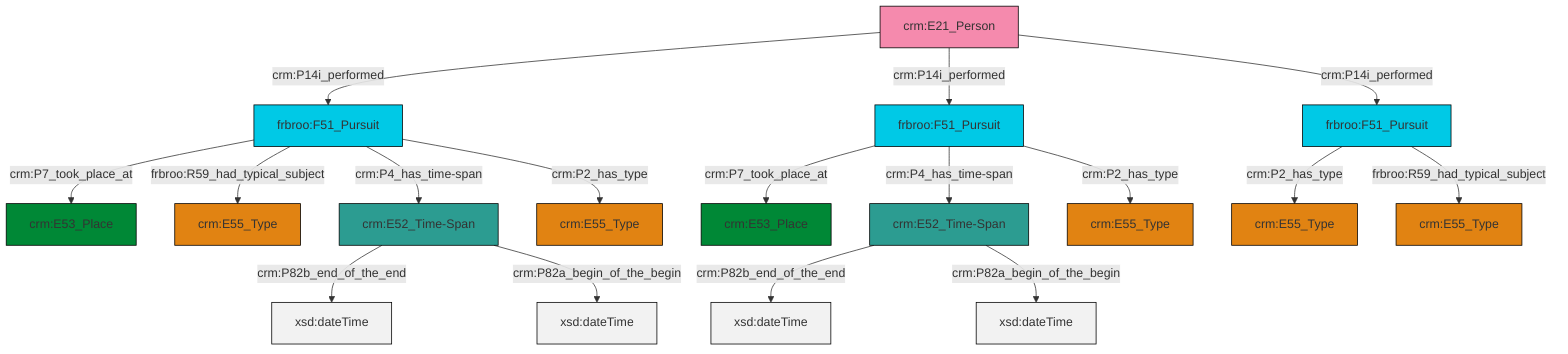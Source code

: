 graph TD
classDef Literal fill:#f2f2f2,stroke:#000000;
classDef CRM_Entity fill:#FFFFFF,stroke:#000000;
classDef Temporal_Entity fill:#00C9E6, stroke:#000000;
classDef Type fill:#E18312, stroke:#000000;
classDef Time-Span fill:#2C9C91, stroke:#000000;
classDef Appellation fill:#FFEB7F, stroke:#000000;
classDef Place fill:#008836, stroke:#000000;
classDef Persistent_Item fill:#B266B2, stroke:#000000;
classDef Conceptual_Object fill:#FFD700, stroke:#000000;
classDef Physical_Thing fill:#D2B48C, stroke:#000000;
classDef Actor fill:#f58aad, stroke:#000000;
classDef PC_Classes fill:#4ce600, stroke:#000000;
classDef Multi fill:#cccccc,stroke:#000000;

2["crm:E21_Person"]:::Actor -->|crm:P14i_performed| 3["frbroo:F51_Pursuit"]:::Temporal_Entity
4["crm:E52_Time-Span"]:::Time-Span -->|crm:P82b_end_of_the_end| 5[xsd:dateTime]:::Literal
3["frbroo:F51_Pursuit"]:::Temporal_Entity -->|crm:P7_took_place_at| 11["crm:E53_Place"]:::Place
14["frbroo:F51_Pursuit"]:::Temporal_Entity -->|crm:P7_took_place_at| 15["crm:E53_Place"]:::Place
9["crm:E52_Time-Span"]:::Time-Span -->|crm:P82b_end_of_the_end| 20[xsd:dateTime]:::Literal
14["frbroo:F51_Pursuit"]:::Temporal_Entity -->|crm:P4_has_time-span| 4["crm:E52_Time-Span"]:::Time-Span
3["frbroo:F51_Pursuit"]:::Temporal_Entity -->|frbroo:R59_had_typical_subject| 12["crm:E55_Type"]:::Type
14["frbroo:F51_Pursuit"]:::Temporal_Entity -->|crm:P2_has_type| 23["crm:E55_Type"]:::Type
2["crm:E21_Person"]:::Actor -->|crm:P14i_performed| 14["frbroo:F51_Pursuit"]:::Temporal_Entity
2["crm:E21_Person"]:::Actor -->|crm:P14i_performed| 21["frbroo:F51_Pursuit"]:::Temporal_Entity
4["crm:E52_Time-Span"]:::Time-Span -->|crm:P82a_begin_of_the_begin| 27[xsd:dateTime]:::Literal
3["frbroo:F51_Pursuit"]:::Temporal_Entity -->|crm:P4_has_time-span| 9["crm:E52_Time-Span"]:::Time-Span
21["frbroo:F51_Pursuit"]:::Temporal_Entity -->|crm:P2_has_type| 6["crm:E55_Type"]:::Type
3["frbroo:F51_Pursuit"]:::Temporal_Entity -->|crm:P2_has_type| 0["crm:E55_Type"]:::Type
21["frbroo:F51_Pursuit"]:::Temporal_Entity -->|frbroo:R59_had_typical_subject| 17["crm:E55_Type"]:::Type
9["crm:E52_Time-Span"]:::Time-Span -->|crm:P82a_begin_of_the_begin| 31[xsd:dateTime]:::Literal